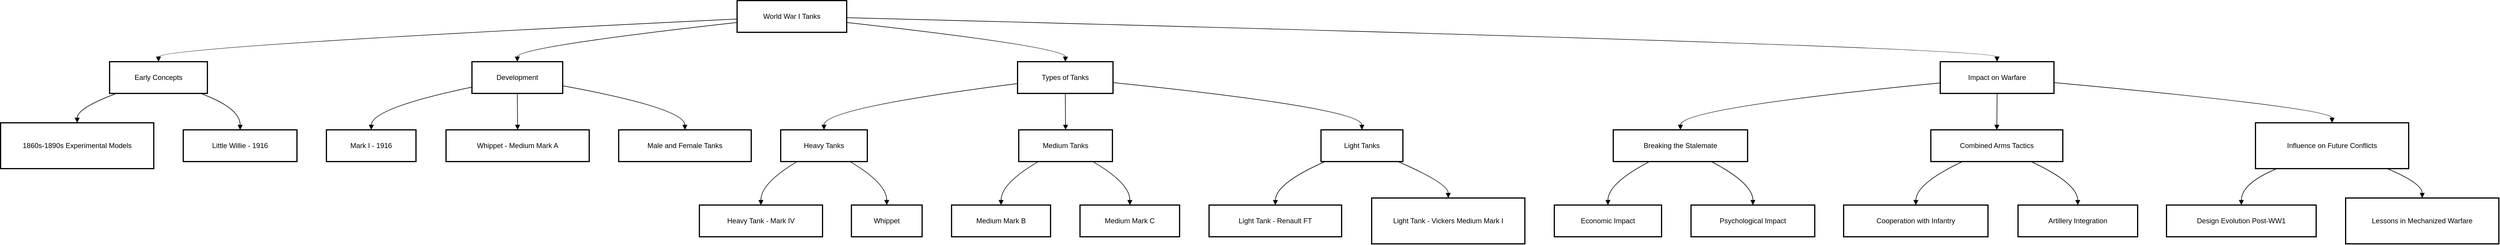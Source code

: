 <mxfile version="26.2.12">
  <diagram name="Page-1" id="1tfk8ZWQkVgQ20vSikaS">
    <mxGraphModel>
      <root>
        <mxCell id="0" />
        <mxCell id="1" parent="0" />
        <mxCell id="2" value="World War I Tanks" style="whiteSpace=wrap;strokeWidth=2;" vertex="1" parent="1">
          <mxGeometry x="1258" y="8" width="186" height="54" as="geometry" />
        </mxCell>
        <mxCell id="3" value="Early Concepts" style="whiteSpace=wrap;strokeWidth=2;" vertex="1" parent="1">
          <mxGeometry x="193" y="112" width="166" height="54" as="geometry" />
        </mxCell>
        <mxCell id="4" value="Development" style="whiteSpace=wrap;strokeWidth=2;" vertex="1" parent="1">
          <mxGeometry x="808" y="112" width="154" height="54" as="geometry" />
        </mxCell>
        <mxCell id="5" value="Types of Tanks" style="whiteSpace=wrap;strokeWidth=2;" vertex="1" parent="1">
          <mxGeometry x="1734" y="112" width="162" height="54" as="geometry" />
        </mxCell>
        <mxCell id="6" value="Impact on Warfare" style="whiteSpace=wrap;strokeWidth=2;" vertex="1" parent="1">
          <mxGeometry x="3300" y="112" width="193" height="54" as="geometry" />
        </mxCell>
        <mxCell id="7" value="1860s-1890s Experimental Models" style="whiteSpace=wrap;strokeWidth=2;" vertex="1" parent="1">
          <mxGeometry x="8" y="216" width="260" height="78" as="geometry" />
        </mxCell>
        <mxCell id="8" value="Little Willie - 1916" style="whiteSpace=wrap;strokeWidth=2;" vertex="1" parent="1">
          <mxGeometry x="318" y="228" width="193" height="54" as="geometry" />
        </mxCell>
        <mxCell id="9" value="Mark I - 1916" style="whiteSpace=wrap;strokeWidth=2;" vertex="1" parent="1">
          <mxGeometry x="561" y="228" width="152" height="54" as="geometry" />
        </mxCell>
        <mxCell id="10" value="Whippet - Medium Mark A" style="whiteSpace=wrap;strokeWidth=2;" vertex="1" parent="1">
          <mxGeometry x="764" y="228" width="243" height="54" as="geometry" />
        </mxCell>
        <mxCell id="11" value="Male and Female Tanks" style="whiteSpace=wrap;strokeWidth=2;" vertex="1" parent="1">
          <mxGeometry x="1057" y="228" width="225" height="54" as="geometry" />
        </mxCell>
        <mxCell id="12" value="Heavy Tanks" style="whiteSpace=wrap;strokeWidth=2;" vertex="1" parent="1">
          <mxGeometry x="1332" y="228" width="147" height="54" as="geometry" />
        </mxCell>
        <mxCell id="13" value="Medium Tanks" style="whiteSpace=wrap;strokeWidth=2;" vertex="1" parent="1">
          <mxGeometry x="1736" y="228" width="159" height="54" as="geometry" />
        </mxCell>
        <mxCell id="14" value="Light Tanks" style="whiteSpace=wrap;strokeWidth=2;" vertex="1" parent="1">
          <mxGeometry x="2249" y="228" width="139" height="54" as="geometry" />
        </mxCell>
        <mxCell id="15" value="Heavy Tank - Mark IV" style="whiteSpace=wrap;strokeWidth=2;" vertex="1" parent="1">
          <mxGeometry x="1194" y="356" width="209" height="54" as="geometry" />
        </mxCell>
        <mxCell id="16" value="Whippet" style="whiteSpace=wrap;strokeWidth=2;" vertex="1" parent="1">
          <mxGeometry x="1452" y="356" width="120" height="54" as="geometry" />
        </mxCell>
        <mxCell id="17" value="Medium Mark B" style="whiteSpace=wrap;strokeWidth=2;" vertex="1" parent="1">
          <mxGeometry x="1622" y="356" width="168" height="54" as="geometry" />
        </mxCell>
        <mxCell id="18" value="Medium Mark C" style="whiteSpace=wrap;strokeWidth=2;" vertex="1" parent="1">
          <mxGeometry x="1840" y="356" width="169" height="54" as="geometry" />
        </mxCell>
        <mxCell id="19" value="Light Tank - Renault FT" style="whiteSpace=wrap;strokeWidth=2;" vertex="1" parent="1">
          <mxGeometry x="2059" y="356" width="225" height="54" as="geometry" />
        </mxCell>
        <mxCell id="20" value="Light Tank - Vickers Medium Mark I" style="whiteSpace=wrap;strokeWidth=2;" vertex="1" parent="1">
          <mxGeometry x="2335" y="344" width="260" height="78" as="geometry" />
        </mxCell>
        <mxCell id="21" value="Breaking the Stalemate" style="whiteSpace=wrap;strokeWidth=2;" vertex="1" parent="1">
          <mxGeometry x="2745" y="228" width="228" height="54" as="geometry" />
        </mxCell>
        <mxCell id="22" value="Combined Arms Tactics" style="whiteSpace=wrap;strokeWidth=2;" vertex="1" parent="1">
          <mxGeometry x="3284" y="228" width="224" height="54" as="geometry" />
        </mxCell>
        <mxCell id="23" value="Influence on Future Conflicts" style="whiteSpace=wrap;strokeWidth=2;" vertex="1" parent="1">
          <mxGeometry x="3835" y="216" width="260" height="78" as="geometry" />
        </mxCell>
        <mxCell id="24" value="Economic Impact" style="whiteSpace=wrap;strokeWidth=2;" vertex="1" parent="1">
          <mxGeometry x="2645" y="356" width="182" height="54" as="geometry" />
        </mxCell>
        <mxCell id="25" value="Psychological Impact" style="whiteSpace=wrap;strokeWidth=2;" vertex="1" parent="1">
          <mxGeometry x="2877" y="356" width="210" height="54" as="geometry" />
        </mxCell>
        <mxCell id="26" value="Cooperation with Infantry" style="whiteSpace=wrap;strokeWidth=2;" vertex="1" parent="1">
          <mxGeometry x="3136" y="356" width="245" height="54" as="geometry" />
        </mxCell>
        <mxCell id="27" value="Artillery Integration" style="whiteSpace=wrap;strokeWidth=2;" vertex="1" parent="1">
          <mxGeometry x="3432" y="356" width="203" height="54" as="geometry" />
        </mxCell>
        <mxCell id="28" value="Design Evolution Post-WW1" style="whiteSpace=wrap;strokeWidth=2;" vertex="1" parent="1">
          <mxGeometry x="3684" y="356" width="254" height="54" as="geometry" />
        </mxCell>
        <mxCell id="29" value="Lessons in Mechanized Warfare" style="whiteSpace=wrap;strokeWidth=2;" vertex="1" parent="1">
          <mxGeometry x="3988" y="344" width="260" height="78" as="geometry" />
        </mxCell>
        <mxCell id="30" value="" style="curved=1;startArrow=none;endArrow=block;exitX=0;exitY=0.58;entryX=0.5;entryY=0;" edge="1" parent="1" source="2" target="3">
          <mxGeometry relative="1" as="geometry">
            <Array as="points">
              <mxPoint x="276" y="87" />
            </Array>
          </mxGeometry>
        </mxCell>
        <mxCell id="31" value="" style="curved=1;startArrow=none;endArrow=block;exitX=0;exitY=0.69;entryX=0.5;entryY=0;" edge="1" parent="1" source="2" target="4">
          <mxGeometry relative="1" as="geometry">
            <Array as="points">
              <mxPoint x="885" y="87" />
            </Array>
          </mxGeometry>
        </mxCell>
        <mxCell id="32" value="" style="curved=1;startArrow=none;endArrow=block;exitX=1;exitY=0.69;entryX=0.5;entryY=0;" edge="1" parent="1" source="2" target="5">
          <mxGeometry relative="1" as="geometry">
            <Array as="points">
              <mxPoint x="1816" y="87" />
            </Array>
          </mxGeometry>
        </mxCell>
        <mxCell id="33" value="" style="curved=1;startArrow=none;endArrow=block;exitX=1;exitY=0.54;entryX=0.5;entryY=0;" edge="1" parent="1" source="2" target="6">
          <mxGeometry relative="1" as="geometry">
            <Array as="points">
              <mxPoint x="3396" y="87" />
            </Array>
          </mxGeometry>
        </mxCell>
        <mxCell id="34" value="" style="curved=1;startArrow=none;endArrow=block;exitX=0.07;exitY=1;entryX=0.5;entryY=0;" edge="1" parent="1" source="3" target="7">
          <mxGeometry relative="1" as="geometry">
            <Array as="points">
              <mxPoint x="138" y="191" />
            </Array>
          </mxGeometry>
        </mxCell>
        <mxCell id="35" value="" style="curved=1;startArrow=none;endArrow=block;exitX=0.93;exitY=1;entryX=0.5;entryY=0;" edge="1" parent="1" source="3" target="8">
          <mxGeometry relative="1" as="geometry">
            <Array as="points">
              <mxPoint x="415" y="191" />
            </Array>
          </mxGeometry>
        </mxCell>
        <mxCell id="36" value="" style="curved=1;startArrow=none;endArrow=block;exitX=0;exitY=0.8;entryX=0.5;entryY=0;" edge="1" parent="1" source="4" target="9">
          <mxGeometry relative="1" as="geometry">
            <Array as="points">
              <mxPoint x="638" y="191" />
            </Array>
          </mxGeometry>
        </mxCell>
        <mxCell id="37" value="" style="curved=1;startArrow=none;endArrow=block;exitX=0.5;exitY=1;entryX=0.5;entryY=0;" edge="1" parent="1" source="4" target="10">
          <mxGeometry relative="1" as="geometry">
            <Array as="points" />
          </mxGeometry>
        </mxCell>
        <mxCell id="38" value="" style="curved=1;startArrow=none;endArrow=block;exitX=1;exitY=0.76;entryX=0.5;entryY=0;" edge="1" parent="1" source="4" target="11">
          <mxGeometry relative="1" as="geometry">
            <Array as="points">
              <mxPoint x="1169" y="191" />
            </Array>
          </mxGeometry>
        </mxCell>
        <mxCell id="39" value="" style="curved=1;startArrow=none;endArrow=block;exitX=0;exitY=0.69;entryX=0.5;entryY=0;" edge="1" parent="1" source="5" target="12">
          <mxGeometry relative="1" as="geometry">
            <Array as="points">
              <mxPoint x="1405" y="191" />
            </Array>
          </mxGeometry>
        </mxCell>
        <mxCell id="40" value="" style="curved=1;startArrow=none;endArrow=block;exitX=0.5;exitY=1;entryX=0.5;entryY=0;" edge="1" parent="1" source="5" target="13">
          <mxGeometry relative="1" as="geometry">
            <Array as="points" />
          </mxGeometry>
        </mxCell>
        <mxCell id="41" value="" style="curved=1;startArrow=none;endArrow=block;exitX=1;exitY=0.66;entryX=0.5;entryY=0;" edge="1" parent="1" source="5" target="14">
          <mxGeometry relative="1" as="geometry">
            <Array as="points">
              <mxPoint x="2318" y="191" />
            </Array>
          </mxGeometry>
        </mxCell>
        <mxCell id="42" value="" style="curved=1;startArrow=none;endArrow=block;exitX=0.19;exitY=1;entryX=0.5;entryY=0;" edge="1" parent="1" source="12" target="15">
          <mxGeometry relative="1" as="geometry">
            <Array as="points">
              <mxPoint x="1298" y="319" />
            </Array>
          </mxGeometry>
        </mxCell>
        <mxCell id="43" value="" style="curved=1;startArrow=none;endArrow=block;exitX=0.8;exitY=1;entryX=0.5;entryY=0;" edge="1" parent="1" source="12" target="16">
          <mxGeometry relative="1" as="geometry">
            <Array as="points">
              <mxPoint x="1512" y="319" />
            </Array>
          </mxGeometry>
        </mxCell>
        <mxCell id="44" value="" style="curved=1;startArrow=none;endArrow=block;exitX=0.21;exitY=1;entryX=0.5;entryY=0;" edge="1" parent="1" source="13" target="17">
          <mxGeometry relative="1" as="geometry">
            <Array as="points">
              <mxPoint x="1706" y="319" />
            </Array>
          </mxGeometry>
        </mxCell>
        <mxCell id="45" value="" style="curved=1;startArrow=none;endArrow=block;exitX=0.79;exitY=1;entryX=0.5;entryY=0;" edge="1" parent="1" source="13" target="18">
          <mxGeometry relative="1" as="geometry">
            <Array as="points">
              <mxPoint x="1925" y="319" />
            </Array>
          </mxGeometry>
        </mxCell>
        <mxCell id="46" value="" style="curved=1;startArrow=none;endArrow=block;exitX=0.05;exitY=1;entryX=0.5;entryY=0;" edge="1" parent="1" source="14" target="19">
          <mxGeometry relative="1" as="geometry">
            <Array as="points">
              <mxPoint x="2172" y="319" />
            </Array>
          </mxGeometry>
        </mxCell>
        <mxCell id="47" value="" style="curved=1;startArrow=none;endArrow=block;exitX=0.94;exitY=1;entryX=0.5;entryY=0;" edge="1" parent="1" source="14" target="20">
          <mxGeometry relative="1" as="geometry">
            <Array as="points">
              <mxPoint x="2465" y="319" />
            </Array>
          </mxGeometry>
        </mxCell>
        <mxCell id="48" value="" style="curved=1;startArrow=none;endArrow=block;exitX=0;exitY=0.67;entryX=0.5;entryY=0;" edge="1" parent="1" source="6" target="21">
          <mxGeometry relative="1" as="geometry">
            <Array as="points">
              <mxPoint x="2859" y="191" />
            </Array>
          </mxGeometry>
        </mxCell>
        <mxCell id="49" value="" style="curved=1;startArrow=none;endArrow=block;exitX=0.5;exitY=1;entryX=0.5;entryY=0;" edge="1" parent="1" source="6" target="22">
          <mxGeometry relative="1" as="geometry">
            <Array as="points" />
          </mxGeometry>
        </mxCell>
        <mxCell id="50" value="" style="curved=1;startArrow=none;endArrow=block;exitX=1;exitY=0.66;entryX=0.5;entryY=0;" edge="1" parent="1" source="6" target="23">
          <mxGeometry relative="1" as="geometry">
            <Array as="points">
              <mxPoint x="3965" y="191" />
            </Array>
          </mxGeometry>
        </mxCell>
        <mxCell id="51" value="" style="curved=1;startArrow=none;endArrow=block;exitX=0.27;exitY=1;entryX=0.5;entryY=0;" edge="1" parent="1" source="21" target="24">
          <mxGeometry relative="1" as="geometry">
            <Array as="points">
              <mxPoint x="2736" y="319" />
            </Array>
          </mxGeometry>
        </mxCell>
        <mxCell id="52" value="" style="curved=1;startArrow=none;endArrow=block;exitX=0.73;exitY=1;entryX=0.5;entryY=0;" edge="1" parent="1" source="21" target="25">
          <mxGeometry relative="1" as="geometry">
            <Array as="points">
              <mxPoint x="2982" y="319" />
            </Array>
          </mxGeometry>
        </mxCell>
        <mxCell id="53" value="" style="curved=1;startArrow=none;endArrow=block;exitX=0.24;exitY=1;entryX=0.5;entryY=0;" edge="1" parent="1" source="22" target="26">
          <mxGeometry relative="1" as="geometry">
            <Array as="points">
              <mxPoint x="3259" y="319" />
            </Array>
          </mxGeometry>
        </mxCell>
        <mxCell id="54" value="" style="curved=1;startArrow=none;endArrow=block;exitX=0.76;exitY=1;entryX=0.5;entryY=0;" edge="1" parent="1" source="22" target="27">
          <mxGeometry relative="1" as="geometry">
            <Array as="points">
              <mxPoint x="3533" y="319" />
            </Array>
          </mxGeometry>
        </mxCell>
        <mxCell id="55" value="" style="curved=1;startArrow=none;endArrow=block;exitX=0.14;exitY=1;entryX=0.5;entryY=0;" edge="1" parent="1" source="23" target="28">
          <mxGeometry relative="1" as="geometry">
            <Array as="points">
              <mxPoint x="3811" y="319" />
            </Array>
          </mxGeometry>
        </mxCell>
        <mxCell id="56" value="" style="curved=1;startArrow=none;endArrow=block;exitX=0.86;exitY=1;entryX=0.5;entryY=0;" edge="1" parent="1" source="23" target="29">
          <mxGeometry relative="1" as="geometry">
            <Array as="points">
              <mxPoint x="4118" y="319" />
            </Array>
          </mxGeometry>
        </mxCell>
      </root>
    </mxGraphModel>
  </diagram>
</mxfile>
